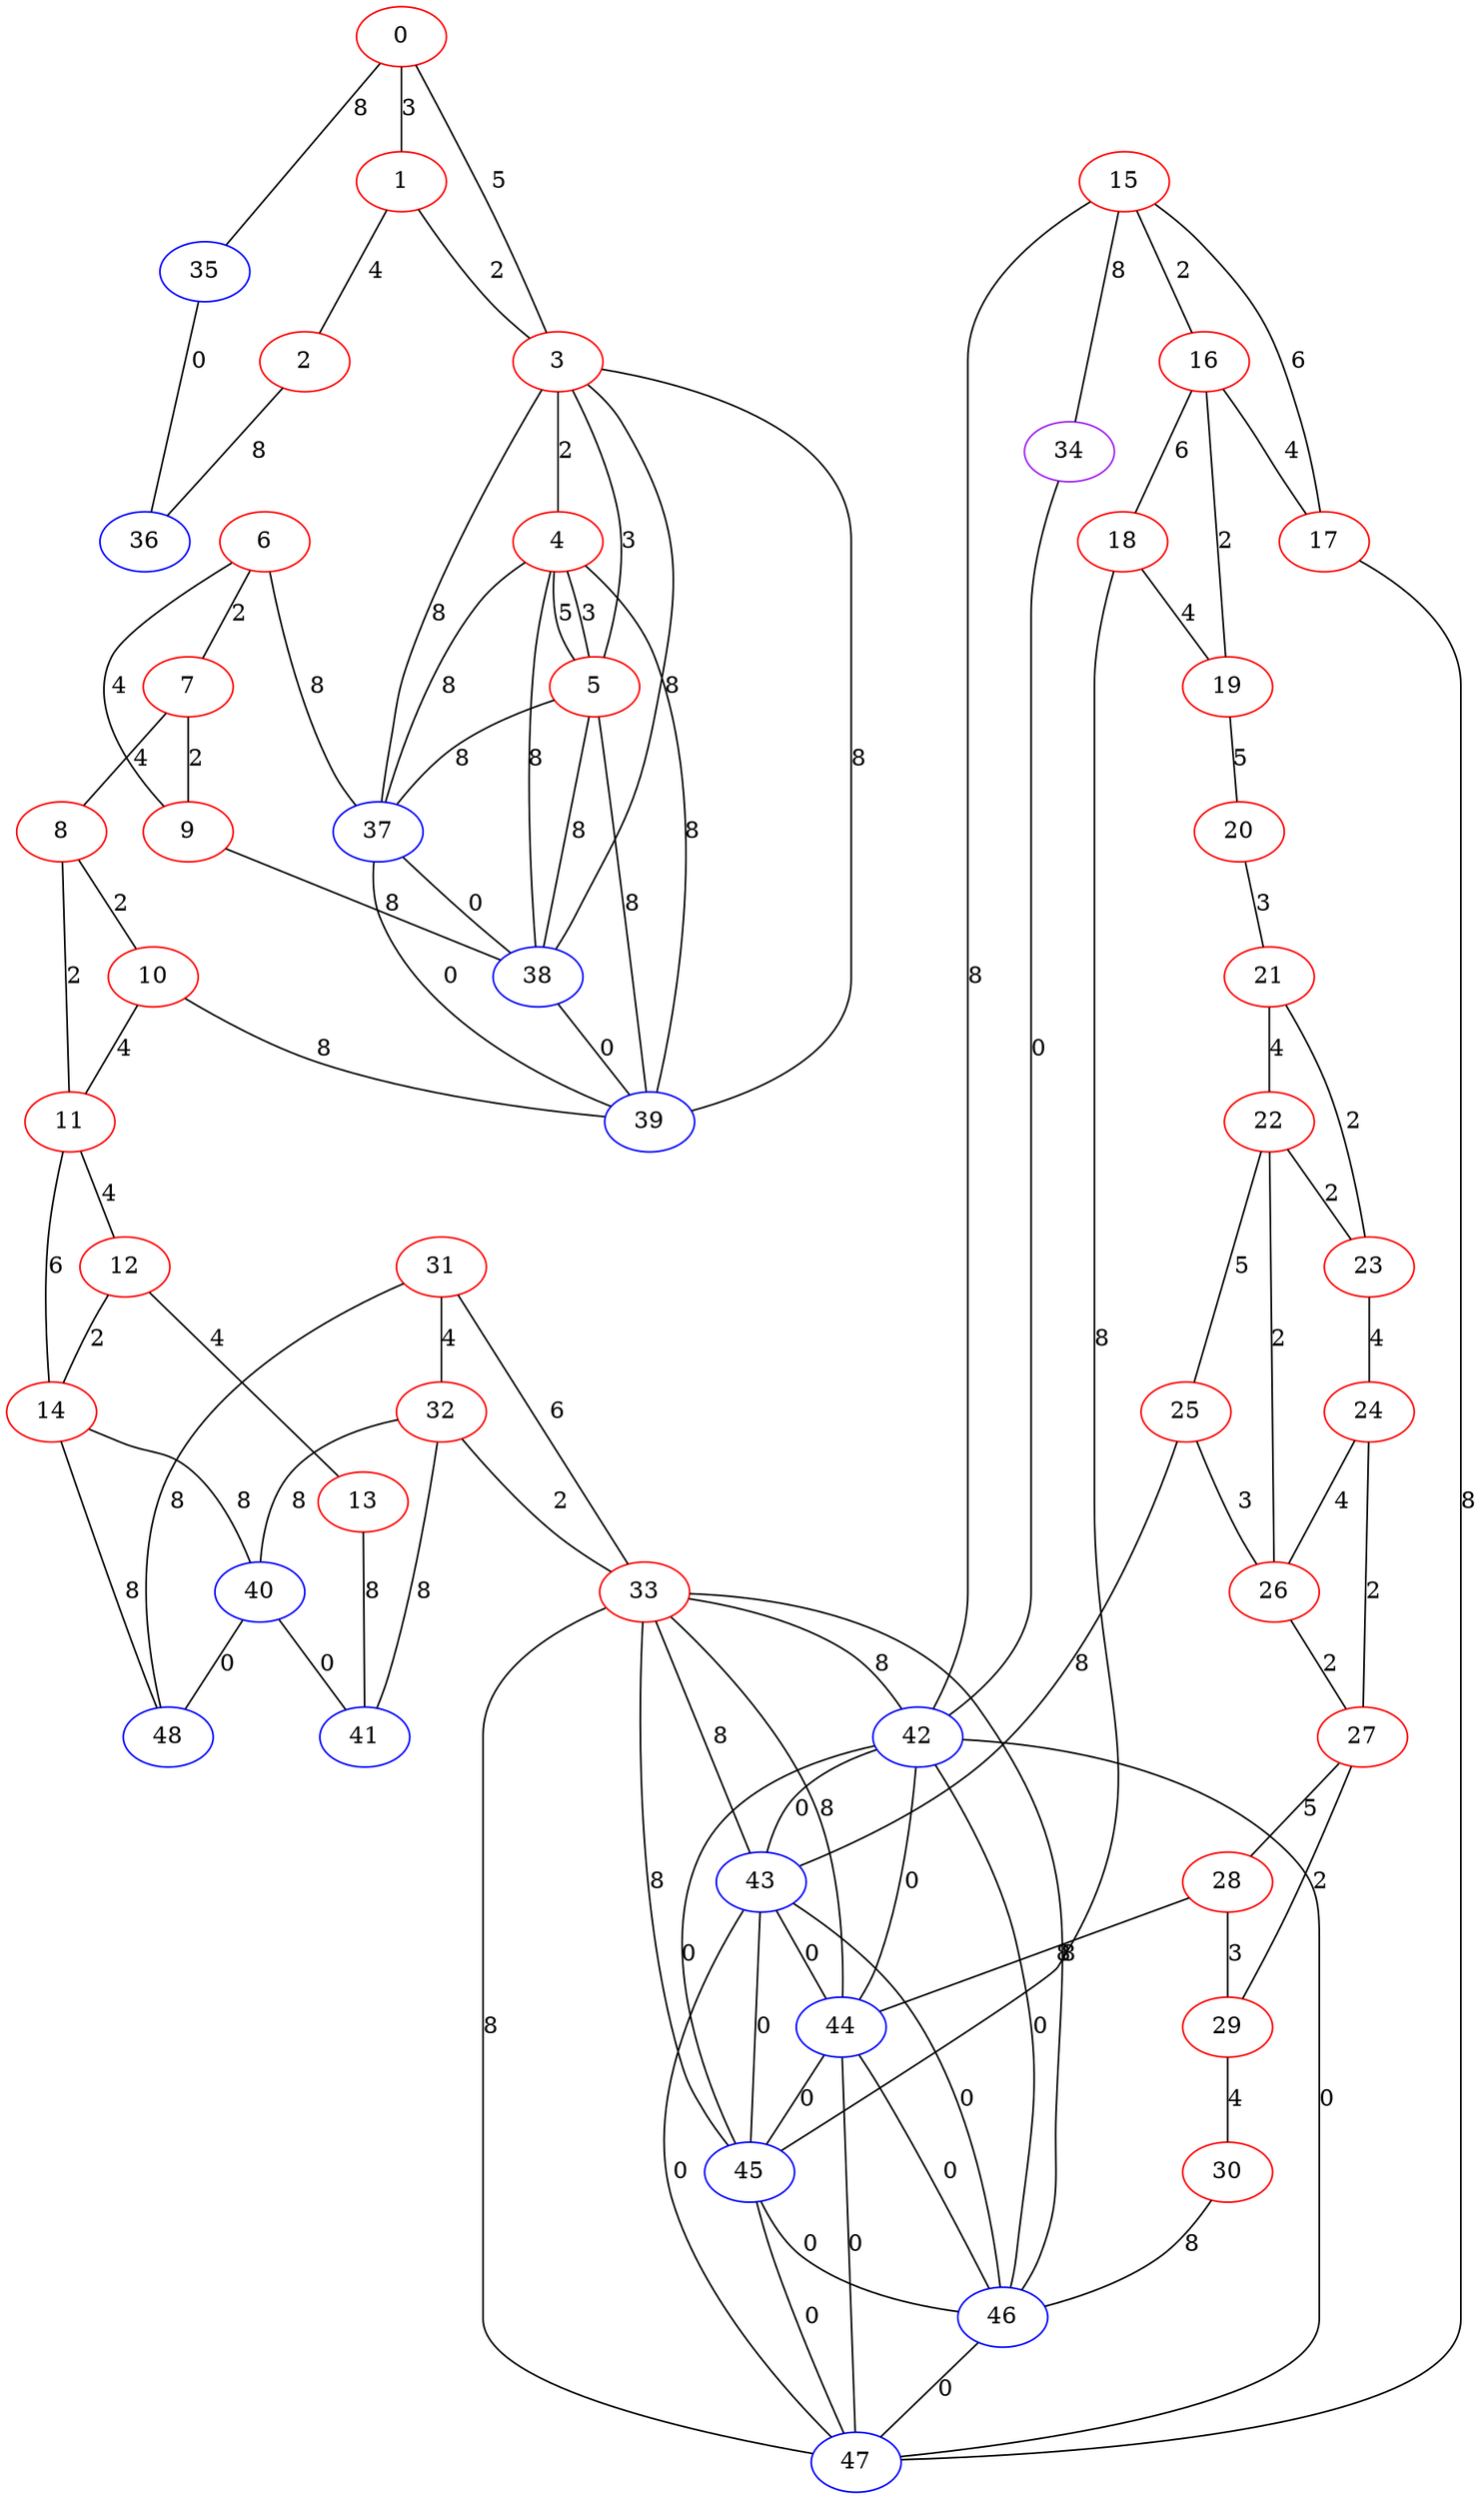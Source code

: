 graph "" {
0 [color=red, weight=1];
1 [color=red, weight=1];
2 [color=red, weight=1];
3 [color=red, weight=1];
4 [color=red, weight=1];
5 [color=red, weight=1];
6 [color=red, weight=1];
7 [color=red, weight=1];
8 [color=red, weight=1];
9 [color=red, weight=1];
10 [color=red, weight=1];
11 [color=red, weight=1];
12 [color=red, weight=1];
13 [color=red, weight=1];
14 [color=red, weight=1];
15 [color=red, weight=1];
16 [color=red, weight=1];
17 [color=red, weight=1];
18 [color=red, weight=1];
19 [color=red, weight=1];
20 [color=red, weight=1];
21 [color=red, weight=1];
22 [color=red, weight=1];
23 [color=red, weight=1];
24 [color=red, weight=1];
25 [color=red, weight=1];
26 [color=red, weight=1];
27 [color=red, weight=1];
28 [color=red, weight=1];
29 [color=red, weight=1];
30 [color=red, weight=1];
31 [color=red, weight=1];
32 [color=red, weight=1];
33 [color=red, weight=1];
34 [color=purple, weight=4];
35 [color=blue, weight=3];
36 [color=blue, weight=3];
37 [color=blue, weight=3];
38 [color=blue, weight=3];
39 [color=blue, weight=3];
40 [color=blue, weight=3];
41 [color=blue, weight=3];
42 [color=blue, weight=3];
43 [color=blue, weight=3];
44 [color=blue, weight=3];
45 [color=blue, weight=3];
46 [color=blue, weight=3];
47 [color=blue, weight=3];
48 [color=blue, weight=3];
0 -- 1  [key=0, label=3];
0 -- 3  [key=0, label=5];
0 -- 35  [key=0, label=8];
1 -- 2  [key=0, label=4];
1 -- 3  [key=0, label=2];
2 -- 36  [key=0, label=8];
3 -- 4  [key=0, label=2];
3 -- 5  [key=0, label=3];
3 -- 38  [key=0, label=8];
3 -- 39  [key=0, label=8];
3 -- 37  [key=0, label=8];
4 -- 39  [key=0, label=8];
4 -- 5  [key=0, label=3];
4 -- 5  [key=1, label=5];
4 -- 38  [key=0, label=8];
4 -- 37  [key=0, label=8];
5 -- 37  [key=0, label=8];
5 -- 38  [key=0, label=8];
5 -- 39  [key=0, label=8];
6 -- 9  [key=0, label=4];
6 -- 37  [key=0, label=8];
6 -- 7  [key=0, label=2];
7 -- 8  [key=0, label=4];
7 -- 9  [key=0, label=2];
8 -- 10  [key=0, label=2];
8 -- 11  [key=0, label=2];
9 -- 38  [key=0, label=8];
10 -- 11  [key=0, label=4];
10 -- 39  [key=0, label=8];
11 -- 12  [key=0, label=4];
11 -- 14  [key=0, label=6];
12 -- 13  [key=0, label=4];
12 -- 14  [key=0, label=2];
13 -- 41  [key=0, label=8];
14 -- 40  [key=0, label=8];
14 -- 48  [key=0, label=8];
15 -- 16  [key=0, label=2];
15 -- 17  [key=0, label=6];
15 -- 34  [key=0, label=8];
15 -- 42  [key=0, label=8];
16 -- 17  [key=0, label=4];
16 -- 18  [key=0, label=6];
16 -- 19  [key=0, label=2];
17 -- 47  [key=0, label=8];
18 -- 19  [key=0, label=4];
18 -- 45  [key=0, label=8];
19 -- 20  [key=0, label=5];
20 -- 21  [key=0, label=3];
21 -- 22  [key=0, label=4];
21 -- 23  [key=0, label=2];
22 -- 25  [key=0, label=5];
22 -- 26  [key=0, label=2];
22 -- 23  [key=0, label=2];
23 -- 24  [key=0, label=4];
24 -- 26  [key=0, label=4];
24 -- 27  [key=0, label=2];
25 -- 26  [key=0, label=3];
25 -- 43  [key=0, label=8];
26 -- 27  [key=0, label=2];
27 -- 28  [key=0, label=5];
27 -- 29  [key=0, label=2];
28 -- 44  [key=0, label=8];
28 -- 29  [key=0, label=3];
29 -- 30  [key=0, label=4];
30 -- 46  [key=0, label=8];
31 -- 32  [key=0, label=4];
31 -- 33  [key=0, label=6];
31 -- 48  [key=0, label=8];
32 -- 40  [key=0, label=8];
32 -- 33  [key=0, label=2];
32 -- 41  [key=0, label=8];
33 -- 42  [key=0, label=8];
33 -- 43  [key=0, label=8];
33 -- 44  [key=0, label=8];
33 -- 45  [key=0, label=8];
33 -- 46  [key=0, label=8];
33 -- 47  [key=0, label=8];
34 -- 42  [key=0, label=0];
35 -- 36  [key=0, label=0];
37 -- 38  [key=0, label=0];
37 -- 39  [key=0, label=0];
38 -- 39  [key=0, label=0];
40 -- 41  [key=0, label=0];
40 -- 48  [key=0, label=0];
42 -- 43  [key=0, label=0];
42 -- 44  [key=0, label=0];
42 -- 45  [key=0, label=0];
42 -- 46  [key=0, label=0];
42 -- 47  [key=0, label=0];
43 -- 44  [key=0, label=0];
43 -- 45  [key=0, label=0];
43 -- 46  [key=0, label=0];
43 -- 47  [key=0, label=0];
44 -- 45  [key=0, label=0];
44 -- 46  [key=0, label=0];
44 -- 47  [key=0, label=0];
45 -- 46  [key=0, label=0];
45 -- 47  [key=0, label=0];
46 -- 47  [key=0, label=0];
}
